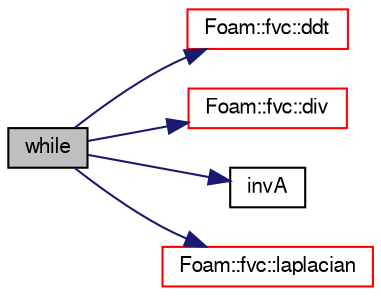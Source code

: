 digraph "while"
{
  bgcolor="transparent";
  edge [fontname="FreeSans",fontsize="10",labelfontname="FreeSans",labelfontsize="10"];
  node [fontname="FreeSans",fontsize="10",shape=record];
  rankdir="LR";
  Node315 [label="while",height=0.2,width=0.4,color="black", fillcolor="grey75", style="filled", fontcolor="black"];
  Node315 -> Node316 [color="midnightblue",fontsize="10",style="solid",fontname="FreeSans"];
  Node316 [label="Foam::fvc::ddt",height=0.2,width=0.4,color="red",URL="$a21134.html#a5dc871206ab86042756c8ccfdc5797ad"];
  Node315 -> Node378 [color="midnightblue",fontsize="10",style="solid",fontname="FreeSans"];
  Node378 [label="Foam::fvc::div",height=0.2,width=0.4,color="red",URL="$a21134.html#a585533948ad80abfe589d920c641f251"];
  Node315 -> Node618 [color="midnightblue",fontsize="10",style="solid",fontname="FreeSans"];
  Node618 [label="invA",height=0.2,width=0.4,color="black",URL="$a38222.html#af3ae268451a5f7585a056afe992b82e5"];
  Node315 -> Node619 [color="midnightblue",fontsize="10",style="solid",fontname="FreeSans"];
  Node619 [label="Foam::fvc::laplacian",height=0.2,width=0.4,color="red",URL="$a21134.html#ac75bff389d0405149b204b0d7ac214cd"];
}
